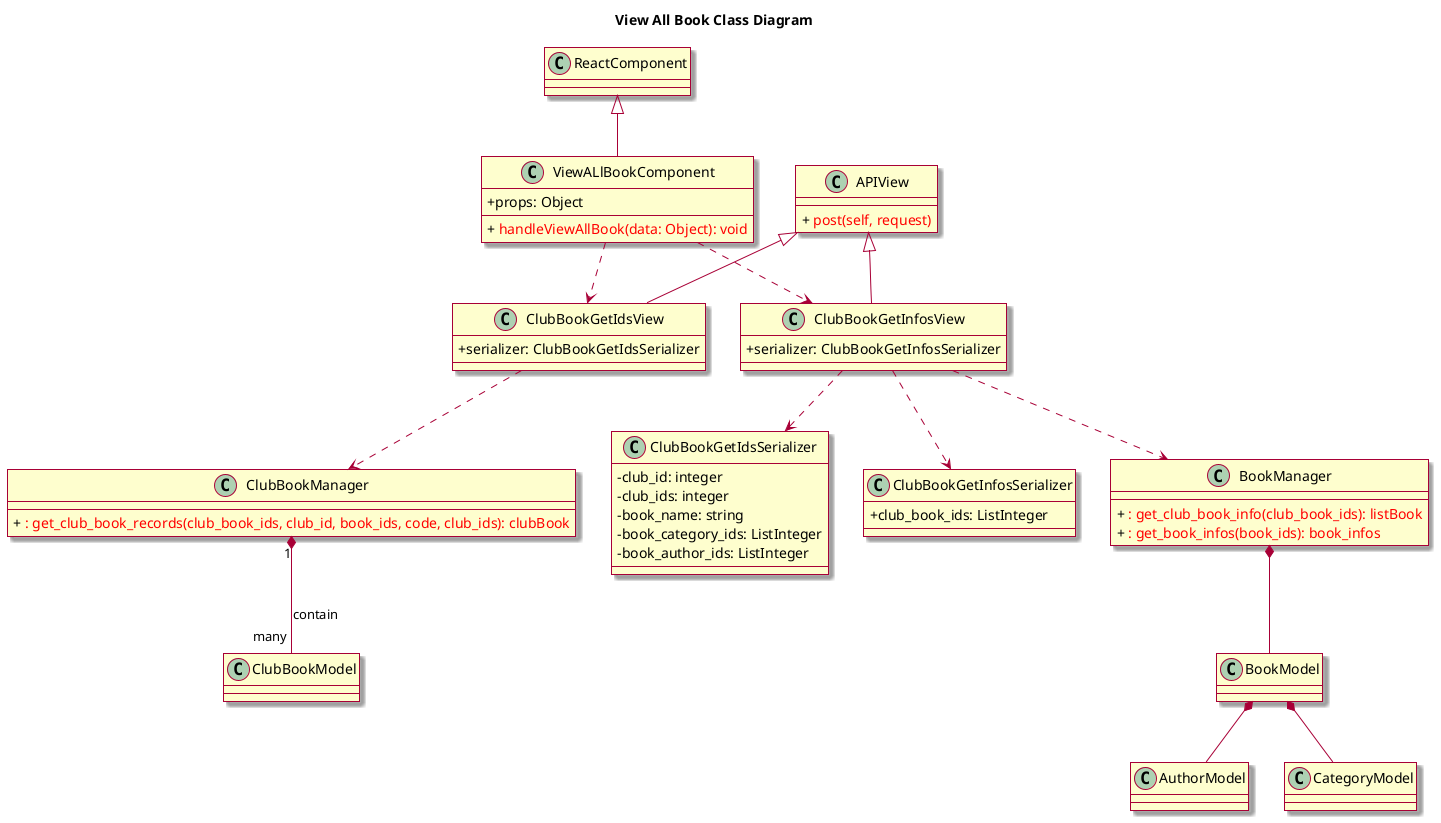@startuml ViewALlBook_ClassDiagram
skin rose
skinparam classAttributeIconSize 0

title View All Book Class Diagram
class ReactComponent

class ViewALlBookComponent {
	+ props: Object
	+ {method} <color:red> handleViewAllBook(data: Object): void
}

class APIView {
	+ {method} <color:red> post(self, request)
}

class ClubBookGetIdsView {
	+ serializer: ClubBookGetIdsSerializer
}

class ClubBookGetIdsSerializer {
    - club_id: integer
    - club_ids: integer
    - book_name: string
    - book_category_ids: ListInteger 
    - book_author_ids: ListInteger
}

class ClubBookGetInfosView {
    + serializer: ClubBookGetInfosSerializer
}

class ClubBookGetInfosSerializer {
    + club_book_ids: ListInteger
}

class BookManager {
	+ {method} <color:red> : get_club_book_info(club_book_ids): listBook
    + {method} <color:red> : get_book_infos(book_ids): book_infos
}

class ClubBookManager {
    + {method} <color:red> : get_club_book_records(club_book_ids, club_id, book_ids, code, club_ids): clubBook
}

class BookModel 

class ClubBookModel

class AuthorModel

class CategoryModel

ReactComponent <|-- ViewALlBookComponent
APIView <|-- ClubBookGetInfosView
APIView <|-- ClubBookGetIdsView
ViewALlBookComponent ..> ClubBookGetInfosView
ViewALlBookComponent ..> ClubBookGetIdsView
ClubBookGetIdsView ..> ClubBookManager
ClubBookGetInfosView ..> ClubBookGetIdsSerializer
ClubBookGetInfosView ..> BookManager
ClubBookGetInfosView ..> ClubBookGetInfosSerializer
ClubBookManager "1" *-- "many" ClubBookModel: contain
BookManager *--  BookModel
BookModel *-- AuthorModel
BookModel *-- CategoryModel
@enduml
